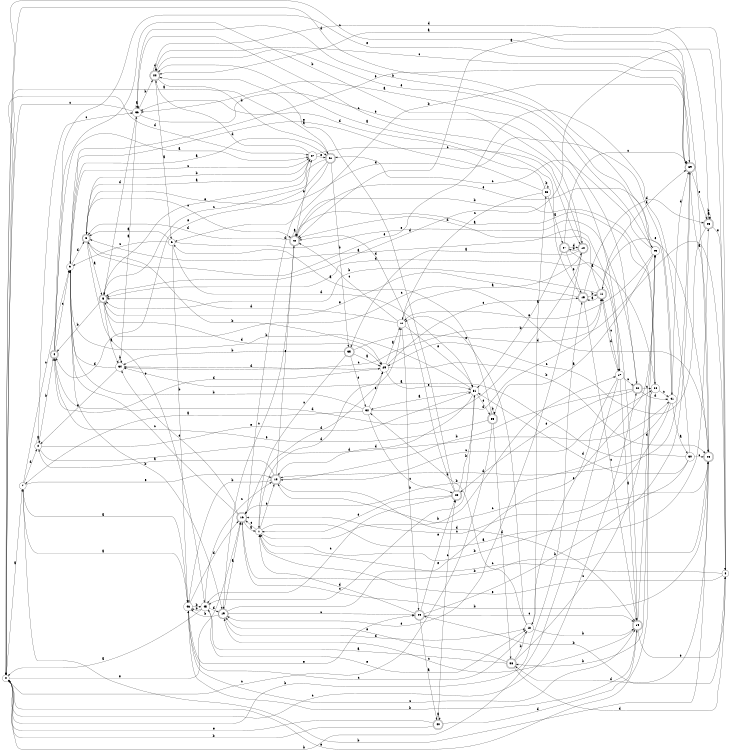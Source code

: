 digraph n38_4 {
__start0 [label="" shape="none"];

rankdir=LR;
size="8,5";

s0 [style="filled", color="black", fillcolor="white" shape="circle", label="0"];
s1 [style="filled", color="black", fillcolor="white" shape="circle", label="1"];
s2 [style="filled", color="black", fillcolor="white" shape="circle", label="2"];
s3 [style="rounded,filled", color="black", fillcolor="white" shape="doublecircle", label="3"];
s4 [style="rounded,filled", color="black", fillcolor="white" shape="doublecircle", label="4"];
s5 [style="rounded,filled", color="black", fillcolor="white" shape="doublecircle", label="5"];
s6 [style="filled", color="black", fillcolor="white" shape="circle", label="6"];
s7 [style="filled", color="black", fillcolor="white" shape="circle", label="7"];
s8 [style="filled", color="black", fillcolor="white" shape="circle", label="8"];
s9 [style="filled", color="black", fillcolor="white" shape="circle", label="9"];
s10 [style="rounded,filled", color="black", fillcolor="white" shape="doublecircle", label="10"];
s11 [style="rounded,filled", color="black", fillcolor="white" shape="doublecircle", label="11"];
s12 [style="filled", color="black", fillcolor="white" shape="circle", label="12"];
s13 [style="rounded,filled", color="black", fillcolor="white" shape="doublecircle", label="13"];
s14 [style="rounded,filled", color="black", fillcolor="white" shape="doublecircle", label="14"];
s15 [style="rounded,filled", color="black", fillcolor="white" shape="doublecircle", label="15"];
s16 [style="rounded,filled", color="black", fillcolor="white" shape="doublecircle", label="16"];
s17 [style="filled", color="black", fillcolor="white" shape="circle", label="17"];
s18 [style="filled", color="black", fillcolor="white" shape="circle", label="18"];
s19 [style="rounded,filled", color="black", fillcolor="white" shape="doublecircle", label="19"];
s20 [style="rounded,filled", color="black", fillcolor="white" shape="doublecircle", label="20"];
s21 [style="rounded,filled", color="black", fillcolor="white" shape="doublecircle", label="21"];
s22 [style="rounded,filled", color="black", fillcolor="white" shape="doublecircle", label="22"];
s23 [style="filled", color="black", fillcolor="white" shape="circle", label="23"];
s24 [style="filled", color="black", fillcolor="white" shape="circle", label="24"];
s25 [style="rounded,filled", color="black", fillcolor="white" shape="doublecircle", label="25"];
s26 [style="rounded,filled", color="black", fillcolor="white" shape="doublecircle", label="26"];
s27 [style="filled", color="black", fillcolor="white" shape="circle", label="27"];
s28 [style="rounded,filled", color="black", fillcolor="white" shape="doublecircle", label="28"];
s29 [style="filled", color="black", fillcolor="white" shape="circle", label="29"];
s30 [style="filled", color="black", fillcolor="white" shape="circle", label="30"];
s31 [style="filled", color="black", fillcolor="white" shape="circle", label="31"];
s32 [style="filled", color="black", fillcolor="white" shape="circle", label="32"];
s33 [style="rounded,filled", color="black", fillcolor="white" shape="doublecircle", label="33"];
s34 [style="filled", color="black", fillcolor="white" shape="circle", label="34"];
s35 [style="rounded,filled", color="black", fillcolor="white" shape="doublecircle", label="35"];
s36 [style="filled", color="black", fillcolor="white" shape="circle", label="36"];
s37 [style="rounded,filled", color="black", fillcolor="white" shape="doublecircle", label="37"];
s38 [style="rounded,filled", color="black", fillcolor="white" shape="doublecircle", label="38"];
s39 [style="rounded,filled", color="black", fillcolor="white" shape="doublecircle", label="39"];
s40 [style="rounded,filled", color="black", fillcolor="white" shape="doublecircle", label="40"];
s41 [style="filled", color="black", fillcolor="white" shape="circle", label="41"];
s42 [style="rounded,filled", color="black", fillcolor="white" shape="doublecircle", label="42"];
s43 [style="filled", color="black", fillcolor="white" shape="circle", label="43"];
s44 [style="rounded,filled", color="black", fillcolor="white" shape="doublecircle", label="44"];
s45 [style="filled", color="black", fillcolor="white" shape="circle", label="45"];
s46 [style="filled", color="black", fillcolor="white" shape="circle", label="46"];
s0 -> s7 [label="a"];
s0 -> s15 [label="b"];
s0 -> s20 [label="c"];
s0 -> s27 [label="d"];
s0 -> s16 [label="e"];
s1 -> s25 [label="a"];
s1 -> s17 [label="b"];
s1 -> s16 [label="c"];
s1 -> s29 [label="d"];
s1 -> s13 [label="e"];
s2 -> s2 [label="a"];
s2 -> s4 [label="b"];
s2 -> s36 [label="c"];
s2 -> s41 [label="d"];
s2 -> s31 [label="e"];
s3 -> s5 [label="a"];
s3 -> s29 [label="b"];
s3 -> s42 [label="c"];
s3 -> s41 [label="d"];
s3 -> s45 [label="e"];
s4 -> s27 [label="a"];
s4 -> s10 [label="b"];
s4 -> s9 [label="c"];
s4 -> s29 [label="d"];
s4 -> s39 [label="e"];
s5 -> s34 [label="a"];
s5 -> s4 [label="b"];
s5 -> s26 [label="c"];
s5 -> s29 [label="d"];
s5 -> s27 [label="e"];
s6 -> s3 [label="a"];
s6 -> s46 [label="b"];
s6 -> s9 [label="c"];
s6 -> s31 [label="d"];
s6 -> s20 [label="e"];
s7 -> s46 [label="a"];
s7 -> s26 [label="b"];
s7 -> s9 [label="c"];
s7 -> s2 [label="d"];
s7 -> s13 [label="e"];
s8 -> s42 [label="a"];
s8 -> s44 [label="b"];
s8 -> s1 [label="c"];
s8 -> s5 [label="d"];
s8 -> s1 [label="e"];
s9 -> s21 [label="a"];
s9 -> s19 [label="b"];
s9 -> s27 [label="c"];
s9 -> s3 [label="d"];
s9 -> s39 [label="e"];
s10 -> s35 [label="a"];
s10 -> s37 [label="b"];
s10 -> s36 [label="c"];
s10 -> s4 [label="d"];
s10 -> s19 [label="e"];
s11 -> s15 [label="a"];
s11 -> s5 [label="b"];
s11 -> s17 [label="c"];
s11 -> s42 [label="d"];
s11 -> s39 [label="e"];
s12 -> s10 [label="a"];
s12 -> s44 [label="b"];
s12 -> s42 [label="c"];
s12 -> s5 [label="d"];
s12 -> s31 [label="e"];
s13 -> s2 [label="a"];
s13 -> s46 [label="b"];
s13 -> s24 [label="c"];
s13 -> s14 [label="d"];
s13 -> s42 [label="e"];
s14 -> s3 [label="a"];
s14 -> s46 [label="b"];
s14 -> s19 [label="c"];
s14 -> s43 [label="d"];
s14 -> s8 [label="e"];
s15 -> s22 [label="a"];
s15 -> s11 [label="b"];
s15 -> s14 [label="c"];
s15 -> s25 [label="d"];
s15 -> s5 [label="e"];
s16 -> s1 [label="a"];
s16 -> s26 [label="b"];
s16 -> s9 [label="c"];
s16 -> s12 [label="d"];
s16 -> s34 [label="e"];
s17 -> s14 [label="a"];
s17 -> s0 [label="b"];
s17 -> s20 [label="c"];
s17 -> s11 [label="d"];
s17 -> s18 [label="e"];
s18 -> s23 [label="a"];
s18 -> s14 [label="b"];
s18 -> s46 [label="c"];
s18 -> s32 [label="d"];
s18 -> s12 [label="e"];
s19 -> s16 [label="a"];
s19 -> s46 [label="b"];
s19 -> s44 [label="c"];
s19 -> s18 [label="d"];
s19 -> s43 [label="e"];
s20 -> s36 [label="a"];
s20 -> s13 [label="b"];
s20 -> s24 [label="c"];
s20 -> s41 [label="d"];
s20 -> s28 [label="e"];
s21 -> s0 [label="a"];
s21 -> s35 [label="b"];
s21 -> s5 [label="c"];
s21 -> s16 [label="d"];
s21 -> s4 [label="e"];
s22 -> s6 [label="a"];
s22 -> s21 [label="b"];
s22 -> s39 [label="c"];
s22 -> s22 [label="d"];
s22 -> s43 [label="e"];
s23 -> s37 [label="a"];
s23 -> s23 [label="b"];
s23 -> s12 [label="c"];
s23 -> s36 [label="d"];
s23 -> s9 [label="e"];
s24 -> s42 [label="a"];
s24 -> s38 [label="b"];
s24 -> s41 [label="c"];
s24 -> s5 [label="d"];
s24 -> s0 [label="e"];
s25 -> s25 [label="a"];
s25 -> s25 [label="b"];
s25 -> s29 [label="c"];
s25 -> s22 [label="d"];
s25 -> s8 [label="e"];
s26 -> s22 [label="a"];
s26 -> s16 [label="b"];
s26 -> s13 [label="c"];
s26 -> s38 [label="d"];
s26 -> s11 [label="e"];
s27 -> s3 [label="a"];
s27 -> s3 [label="b"];
s27 -> s10 [label="c"];
s27 -> s22 [label="d"];
s27 -> s21 [label="e"];
s28 -> s22 [label="a"];
s28 -> s31 [label="b"];
s28 -> s45 [label="c"];
s28 -> s42 [label="d"];
s28 -> s1 [label="e"];
s29 -> s12 [label="a"];
s29 -> s26 [label="b"];
s29 -> s15 [label="c"];
s29 -> s34 [label="d"];
s29 -> s31 [label="e"];
s30 -> s34 [label="a"];
s30 -> s1 [label="b"];
s30 -> s26 [label="c"];
s30 -> s31 [label="d"];
s30 -> s3 [label="e"];
s31 -> s32 [label="a"];
s31 -> s9 [label="b"];
s31 -> s45 [label="c"];
s31 -> s13 [label="d"];
s31 -> s33 [label="e"];
s32 -> s7 [label="a"];
s32 -> s9 [label="b"];
s32 -> s28 [label="c"];
s32 -> s11 [label="d"];
s32 -> s29 [label="e"];
s33 -> s6 [label="a"];
s33 -> s33 [label="b"];
s33 -> s0 [label="c"];
s33 -> s38 [label="d"];
s33 -> s4 [label="e"];
s34 -> s36 [label="a"];
s34 -> s34 [label="b"];
s34 -> s11 [label="c"];
s34 -> s9 [label="d"];
s34 -> s2 [label="e"];
s35 -> s29 [label="a"];
s35 -> s34 [label="b"];
s35 -> s1 [label="c"];
s35 -> s8 [label="d"];
s35 -> s32 [label="e"];
s36 -> s36 [label="a"];
s36 -> s22 [label="b"];
s36 -> s0 [label="c"];
s36 -> s5 [label="d"];
s36 -> s17 [label="e"];
s37 -> s17 [label="a"];
s37 -> s31 [label="b"];
s37 -> s39 [label="c"];
s37 -> s10 [label="d"];
s37 -> s15 [label="e"];
s38 -> s45 [label="a"];
s38 -> s18 [label="b"];
s38 -> s43 [label="c"];
s38 -> s8 [label="d"];
s38 -> s19 [label="e"];
s39 -> s26 [label="a"];
s39 -> s6 [label="b"];
s39 -> s0 [label="c"];
s39 -> s13 [label="d"];
s39 -> s25 [label="e"];
s40 -> s40 [label="a"];
s40 -> s0 [label="b"];
s40 -> s28 [label="c"];
s40 -> s14 [label="d"];
s40 -> s0 [label="e"];
s41 -> s30 [label="a"];
s41 -> s16 [label="b"];
s41 -> s16 [label="c"];
s41 -> s39 [label="d"];
s41 -> s42 [label="e"];
s42 -> s42 [label="a"];
s42 -> s24 [label="b"];
s42 -> s19 [label="c"];
s42 -> s3 [label="d"];
s42 -> s27 [label="e"];
s43 -> s33 [label="a"];
s43 -> s36 [label="b"];
s43 -> s21 [label="c"];
s43 -> s0 [label="d"];
s43 -> s12 [label="e"];
s44 -> s40 [label="a"];
s44 -> s39 [label="b"];
s44 -> s14 [label="c"];
s44 -> s1 [label="d"];
s44 -> s28 [label="e"];
s45 -> s0 [label="a"];
s45 -> s46 [label="b"];
s45 -> s13 [label="c"];
s45 -> s19 [label="d"];
s45 -> s18 [label="e"];
s46 -> s7 [label="a"];
s46 -> s45 [label="b"];
s46 -> s14 [label="c"];
s46 -> s16 [label="d"];
s46 -> s44 [label="e"];

}